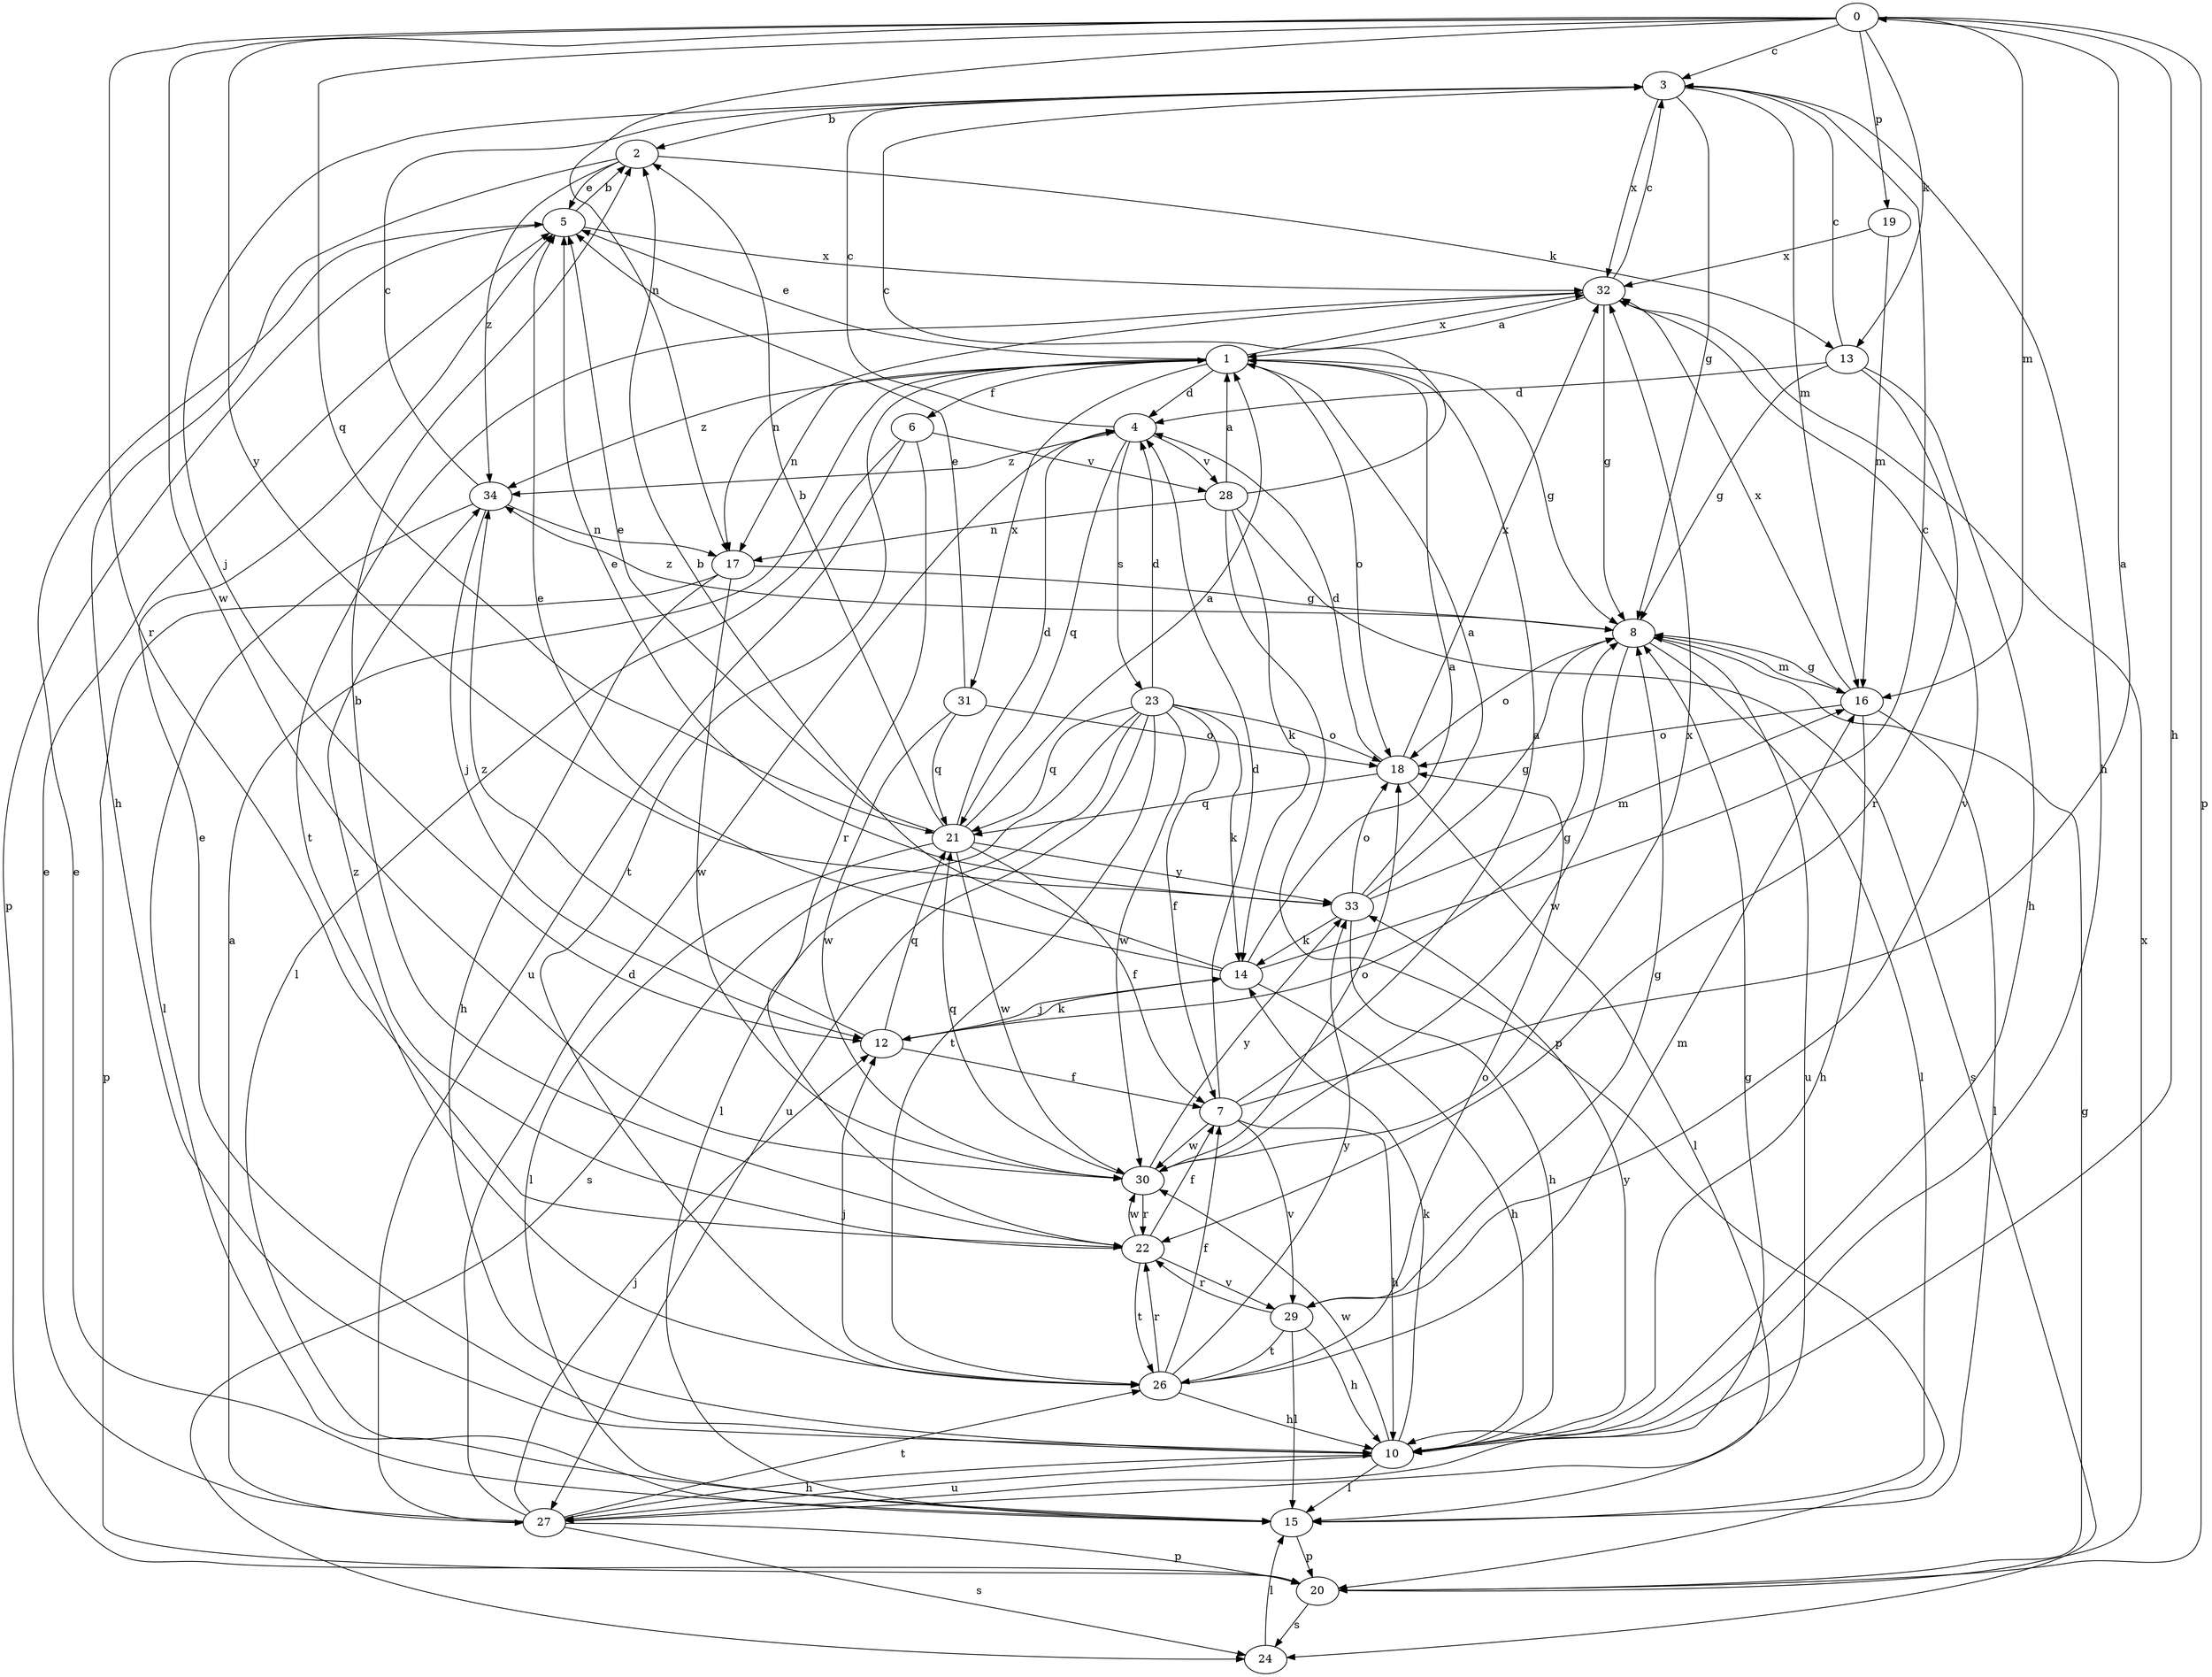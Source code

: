 strict digraph  {
0;
1;
2;
3;
4;
5;
6;
7;
8;
10;
12;
13;
14;
15;
16;
17;
18;
19;
20;
21;
22;
23;
24;
26;
27;
28;
29;
30;
31;
32;
33;
34;
0 -> 3  [label=c];
0 -> 10  [label=h];
0 -> 13  [label=k];
0 -> 16  [label=m];
0 -> 17  [label=n];
0 -> 19  [label=p];
0 -> 20  [label=p];
0 -> 21  [label=q];
0 -> 22  [label=r];
0 -> 30  [label=w];
0 -> 33  [label=y];
1 -> 4  [label=d];
1 -> 5  [label=e];
1 -> 6  [label=f];
1 -> 8  [label=g];
1 -> 17  [label=n];
1 -> 18  [label=o];
1 -> 26  [label=t];
1 -> 31  [label=x];
1 -> 32  [label=x];
1 -> 34  [label=z];
2 -> 5  [label=e];
2 -> 10  [label=h];
2 -> 13  [label=k];
2 -> 34  [label=z];
3 -> 2  [label=b];
3 -> 8  [label=g];
3 -> 10  [label=h];
3 -> 12  [label=j];
3 -> 16  [label=m];
3 -> 32  [label=x];
4 -> 3  [label=c];
4 -> 21  [label=q];
4 -> 23  [label=s];
4 -> 28  [label=v];
4 -> 34  [label=z];
5 -> 2  [label=b];
5 -> 20  [label=p];
5 -> 32  [label=x];
6 -> 15  [label=l];
6 -> 22  [label=r];
6 -> 27  [label=u];
6 -> 28  [label=v];
7 -> 0  [label=a];
7 -> 1  [label=a];
7 -> 4  [label=d];
7 -> 10  [label=h];
7 -> 29  [label=v];
7 -> 30  [label=w];
8 -> 15  [label=l];
8 -> 16  [label=m];
8 -> 18  [label=o];
8 -> 27  [label=u];
8 -> 30  [label=w];
8 -> 34  [label=z];
10 -> 5  [label=e];
10 -> 14  [label=k];
10 -> 15  [label=l];
10 -> 27  [label=u];
10 -> 30  [label=w];
10 -> 33  [label=y];
12 -> 7  [label=f];
12 -> 8  [label=g];
12 -> 14  [label=k];
12 -> 21  [label=q];
12 -> 34  [label=z];
13 -> 3  [label=c];
13 -> 4  [label=d];
13 -> 8  [label=g];
13 -> 10  [label=h];
13 -> 22  [label=r];
14 -> 1  [label=a];
14 -> 2  [label=b];
14 -> 3  [label=c];
14 -> 5  [label=e];
14 -> 10  [label=h];
14 -> 12  [label=j];
15 -> 5  [label=e];
15 -> 20  [label=p];
16 -> 8  [label=g];
16 -> 10  [label=h];
16 -> 15  [label=l];
16 -> 18  [label=o];
16 -> 32  [label=x];
17 -> 8  [label=g];
17 -> 10  [label=h];
17 -> 20  [label=p];
17 -> 30  [label=w];
18 -> 4  [label=d];
18 -> 15  [label=l];
18 -> 21  [label=q];
18 -> 32  [label=x];
19 -> 16  [label=m];
19 -> 32  [label=x];
20 -> 8  [label=g];
20 -> 24  [label=s];
20 -> 32  [label=x];
21 -> 1  [label=a];
21 -> 2  [label=b];
21 -> 4  [label=d];
21 -> 5  [label=e];
21 -> 7  [label=f];
21 -> 15  [label=l];
21 -> 30  [label=w];
21 -> 33  [label=y];
22 -> 2  [label=b];
22 -> 7  [label=f];
22 -> 26  [label=t];
22 -> 29  [label=v];
22 -> 30  [label=w];
22 -> 34  [label=z];
23 -> 4  [label=d];
23 -> 7  [label=f];
23 -> 14  [label=k];
23 -> 15  [label=l];
23 -> 18  [label=o];
23 -> 21  [label=q];
23 -> 24  [label=s];
23 -> 26  [label=t];
23 -> 27  [label=u];
23 -> 30  [label=w];
24 -> 15  [label=l];
26 -> 7  [label=f];
26 -> 10  [label=h];
26 -> 12  [label=j];
26 -> 16  [label=m];
26 -> 18  [label=o];
26 -> 22  [label=r];
26 -> 33  [label=y];
27 -> 1  [label=a];
27 -> 4  [label=d];
27 -> 5  [label=e];
27 -> 8  [label=g];
27 -> 10  [label=h];
27 -> 12  [label=j];
27 -> 20  [label=p];
27 -> 24  [label=s];
27 -> 26  [label=t];
28 -> 1  [label=a];
28 -> 3  [label=c];
28 -> 14  [label=k];
28 -> 17  [label=n];
28 -> 20  [label=p];
28 -> 24  [label=s];
29 -> 8  [label=g];
29 -> 10  [label=h];
29 -> 15  [label=l];
29 -> 22  [label=r];
29 -> 26  [label=t];
30 -> 18  [label=o];
30 -> 21  [label=q];
30 -> 22  [label=r];
30 -> 32  [label=x];
30 -> 33  [label=y];
31 -> 5  [label=e];
31 -> 18  [label=o];
31 -> 21  [label=q];
31 -> 30  [label=w];
32 -> 1  [label=a];
32 -> 3  [label=c];
32 -> 8  [label=g];
32 -> 17  [label=n];
32 -> 26  [label=t];
32 -> 29  [label=v];
33 -> 1  [label=a];
33 -> 5  [label=e];
33 -> 8  [label=g];
33 -> 10  [label=h];
33 -> 14  [label=k];
33 -> 16  [label=m];
33 -> 18  [label=o];
34 -> 3  [label=c];
34 -> 12  [label=j];
34 -> 15  [label=l];
34 -> 17  [label=n];
}
